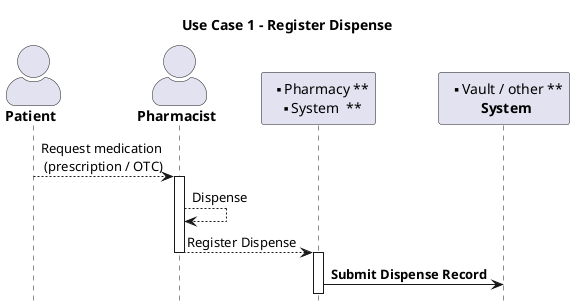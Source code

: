 @startuml
title Use Case 1 - Register Dispense
skinparam actorStyle awesome

hide footbox

'!include ./style.iuml

actor "**Patient**" as P
actor "**Pharmacist**" as PHARM
Participant "** Pharmacy **\n**  System  **" as PIS
Participant "** Vault / other **\n **  System  **" as V

P --> PHARM : Request medication\n (prescription / OTC)
activate PHARM
PHARM --> PHARM: Dispense 
PHARM --> PIS: Register Dispense
deactivate PHARM
activate PIS

PIS -> V : **Submit Dispense Record**


@enduml
